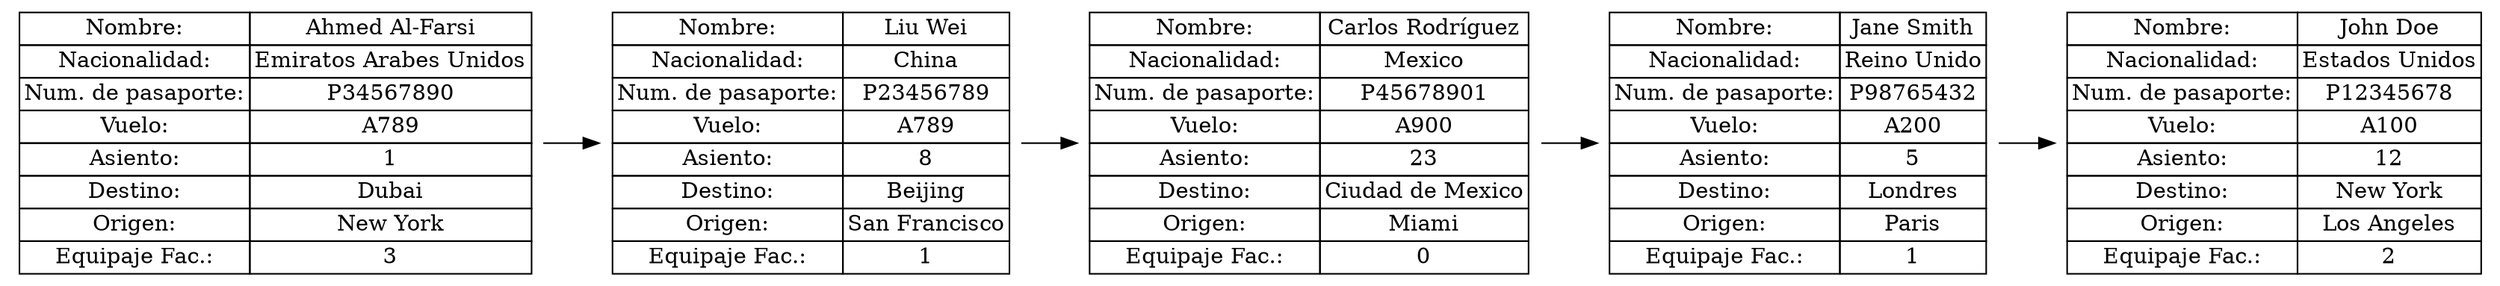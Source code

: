 digraph G {
rankdir=LR;
node [shape = none];
node0 [label = <<table border="0" cellborder="1" cellspacing="0">
<tr><td>Nombre:</td><td>John Doe</td></tr>
<tr><td>Nacionalidad:</td><td>Estados Unidos</td></tr>
<tr><td>Num. de pasaporte:</td><td>P12345678</td></tr>
<tr><td>Vuelo:</td><td>A100</td></tr>
<tr><td>Asiento:</td><td>12</td></tr>
<tr><td>Destino:</td><td>New York</td></tr>
<tr><td>Origen:</td><td>Los Angeles</td></tr>
<tr><td>Equipaje Fac.:</td><td>2</td></tr>
</table>>];
"node1" -> "node0";
node1 [label = <<table border="0" cellborder="1" cellspacing="0">
<tr><td>Nombre:</td><td>Jane Smith</td></tr>
<tr><td>Nacionalidad:</td><td>Reino Unido</td></tr>
<tr><td>Num. de pasaporte:</td><td>P98765432</td></tr>
<tr><td>Vuelo:</td><td>A200</td></tr>
<tr><td>Asiento:</td><td>5</td></tr>
<tr><td>Destino:</td><td>Londres</td></tr>
<tr><td>Origen:</td><td>Paris</td></tr>
<tr><td>Equipaje Fac.:</td><td>1</td></tr>
</table>>];
"node2" -> "node1";
node2 [label = <<table border="0" cellborder="1" cellspacing="0">
<tr><td>Nombre:</td><td>Carlos Rodríguez</td></tr>
<tr><td>Nacionalidad:</td><td>Mexico</td></tr>
<tr><td>Num. de pasaporte:</td><td>P45678901</td></tr>
<tr><td>Vuelo:</td><td>A900</td></tr>
<tr><td>Asiento:</td><td>23</td></tr>
<tr><td>Destino:</td><td>Ciudad de Mexico</td></tr>
<tr><td>Origen:</td><td>Miami</td></tr>
<tr><td>Equipaje Fac.:</td><td>0</td></tr>
</table>>];
"node3" -> "node2";
node3 [label = <<table border="0" cellborder="1" cellspacing="0">
<tr><td>Nombre:</td><td>Liu Wei</td></tr>
<tr><td>Nacionalidad:</td><td>China</td></tr>
<tr><td>Num. de pasaporte:</td><td>P23456789</td></tr>
<tr><td>Vuelo:</td><td>A789</td></tr>
<tr><td>Asiento:</td><td>8</td></tr>
<tr><td>Destino:</td><td>Beijing</td></tr>
<tr><td>Origen:</td><td>San Francisco</td></tr>
<tr><td>Equipaje Fac.:</td><td>1</td></tr>
</table>>];
"node4" -> "node3";
node4 [label = <<table border="0" cellborder="1" cellspacing="0">
<tr><td>Nombre:</td><td>Ahmed Al-Farsi</td></tr>
<tr><td>Nacionalidad:</td><td>Emiratos Arabes Unidos</td></tr>
<tr><td>Num. de pasaporte:</td><td>P34567890</td></tr>
<tr><td>Vuelo:</td><td>A789</td></tr>
<tr><td>Asiento:</td><td>1</td></tr>
<tr><td>Destino:</td><td>Dubai</td></tr>
<tr><td>Origen:</td><td>New York</td></tr>
<tr><td>Equipaje Fac.:</td><td>3</td></tr>
</table>>];
}